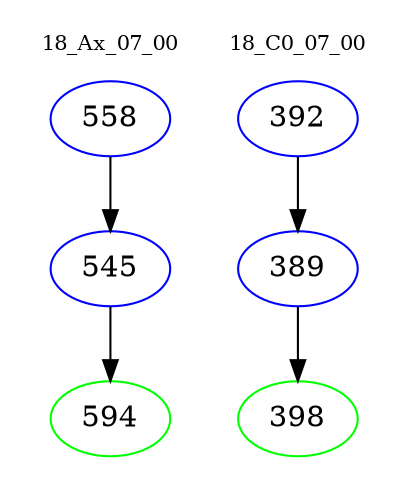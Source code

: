 digraph{
subgraph cluster_0 {
color = white
label = "18_Ax_07_00";
fontsize=10;
T0_558 [label="558", color="blue"]
T0_558 -> T0_545 [color="black"]
T0_545 [label="545", color="blue"]
T0_545 -> T0_594 [color="black"]
T0_594 [label="594", color="green"]
}
subgraph cluster_1 {
color = white
label = "18_C0_07_00";
fontsize=10;
T1_392 [label="392", color="blue"]
T1_392 -> T1_389 [color="black"]
T1_389 [label="389", color="blue"]
T1_389 -> T1_398 [color="black"]
T1_398 [label="398", color="green"]
}
}
